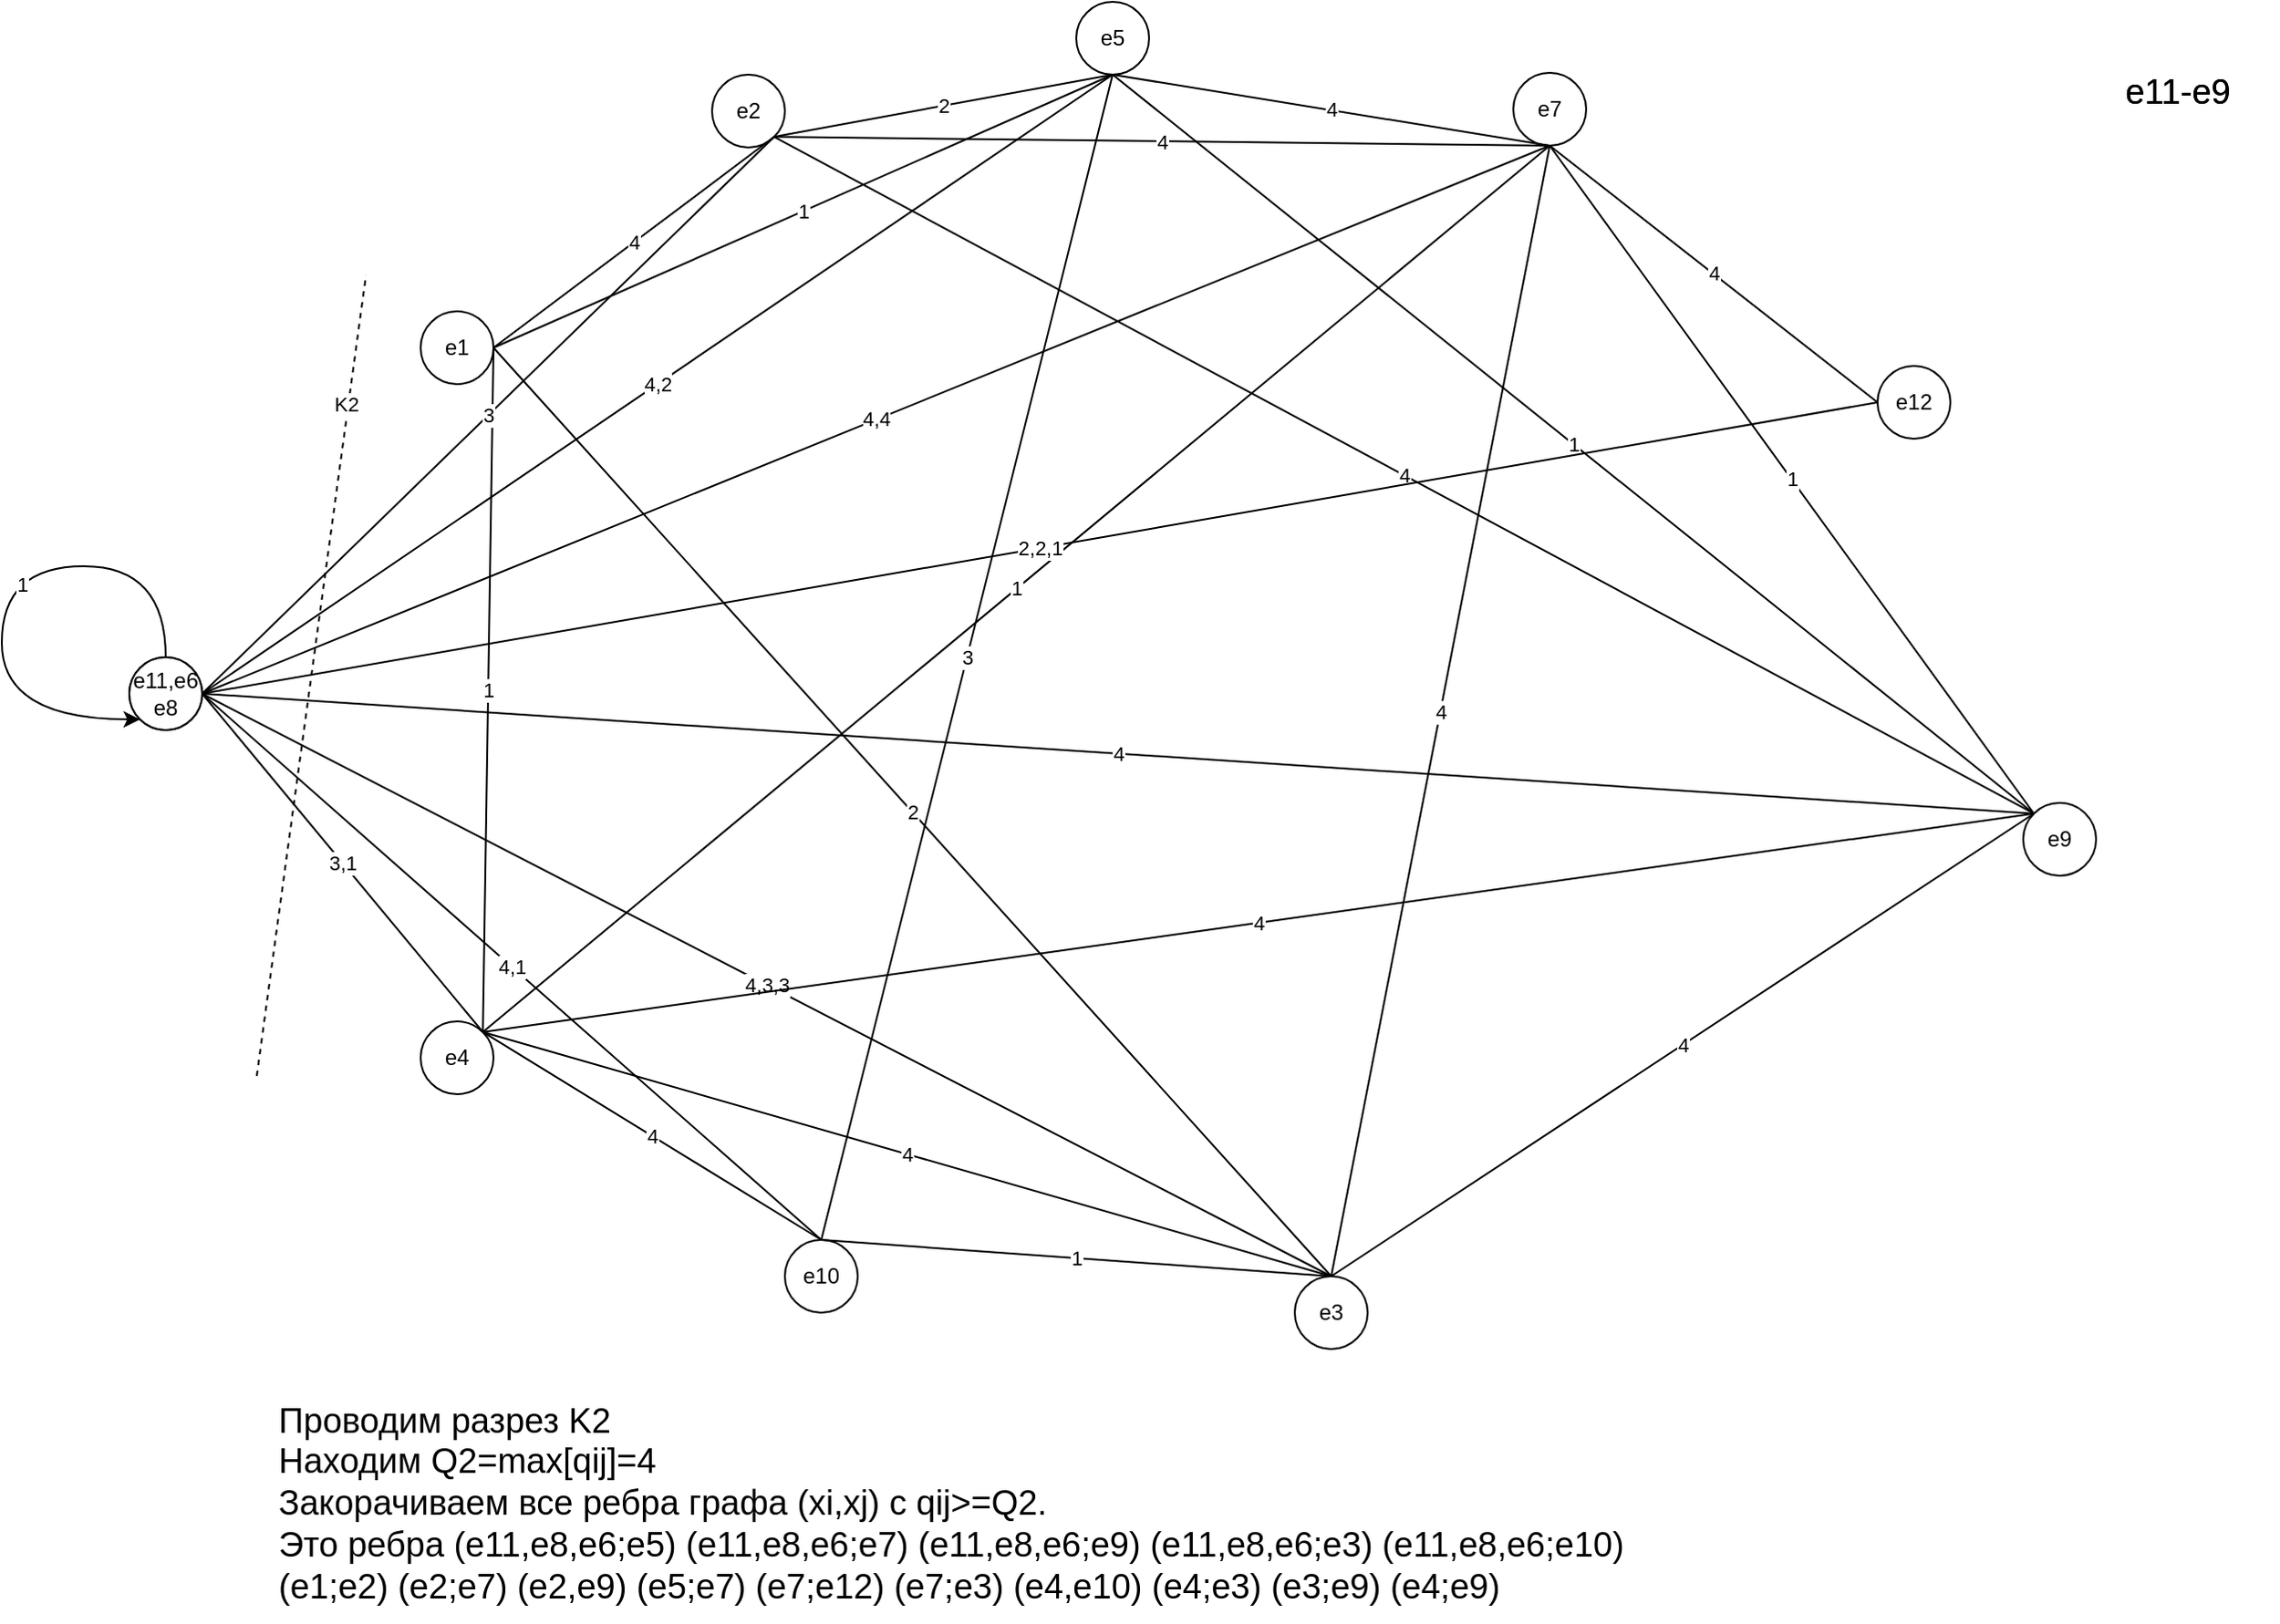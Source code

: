 <mxfile version="12.9.13" type="device"><diagram id="hIdZd6k8Fz3zNo_OCAzb" name="Page-1"><mxGraphModel dx="2311" dy="2045" grid="1" gridSize="10" guides="1" tooltips="1" connect="1" arrows="1" fold="1" page="1" pageScale="1" pageWidth="827" pageHeight="1169" math="0" shadow="0"><root><mxCell id="0"/><mxCell id="1" parent="0"/><mxCell id="G0EA4sJnajI5GC1MX2rp-93" value="e11-e9" style="text;html=1;strokeColor=none;fillColor=none;align=center;verticalAlign=middle;whiteSpace=wrap;rounded=0;fontSize=19;" parent="1" vertex="1"><mxGeometry x="870" y="-120" width="110" height="20" as="geometry"/></mxCell><mxCell id="G0EA4sJnajI5GC1MX2rp-106" value="Проводим разрез K2&lt;br&gt;Находим Q2=max[qij]=4&lt;br&gt;Закорачиваем все ребра графа (xi,xj) c qij&amp;gt;=Q2.&lt;br&gt;Это ребра (e11,e8,e6;e5) (e11,e8,e6;e7) (e11,e8,e6;e9) (e11,e8,e6;e3) (e11,e8,e6;e10) (e1;e2) (e2;e7) (e2,e9)&amp;nbsp;(e5;e7) (e7;e12) (e7;e3) (e4,e10) (e4;e3) (e3;e9) (e4;e9)" style="text;html=1;strokeColor=none;fillColor=none;align=left;verticalAlign=middle;whiteSpace=wrap;rounded=0;fontSize=19;" parent="1" vertex="1"><mxGeometry x="-120" y="600" width="760" height="130" as="geometry"/></mxCell><mxCell id="PZvRkFTENsw8Y8YrHKM1-1" value="e1" style="ellipse;whiteSpace=wrap;html=1;aspect=fixed;" vertex="1" parent="1"><mxGeometry x="-40" y="10" width="40" height="40" as="geometry"/></mxCell><mxCell id="PZvRkFTENsw8Y8YrHKM1-2" value="e2" style="ellipse;whiteSpace=wrap;html=1;aspect=fixed;" vertex="1" parent="1"><mxGeometry x="120" y="-120" width="40" height="40" as="geometry"/></mxCell><mxCell id="PZvRkFTENsw8Y8YrHKM1-3" value="e3" style="ellipse;whiteSpace=wrap;html=1;aspect=fixed;" vertex="1" parent="1"><mxGeometry x="440" y="540" width="40" height="40" as="geometry"/></mxCell><mxCell id="PZvRkFTENsw8Y8YrHKM1-4" value="e4" style="ellipse;whiteSpace=wrap;html=1;aspect=fixed;direction=north;rotation=0;" vertex="1" parent="1"><mxGeometry x="-40" y="400" width="40" height="40" as="geometry"/></mxCell><mxCell id="PZvRkFTENsw8Y8YrHKM1-5" value="e5" style="ellipse;whiteSpace=wrap;html=1;aspect=fixed;" vertex="1" parent="1"><mxGeometry x="320" y="-160" width="40" height="40" as="geometry"/></mxCell><mxCell id="PZvRkFTENsw8Y8YrHKM1-6" value="e6" style="ellipse;whiteSpace=wrap;html=1;aspect=fixed;direction=west;" vertex="1" parent="1"><mxGeometry x="-200" y="200" width="40" height="40" as="geometry"/></mxCell><mxCell id="PZvRkFTENsw8Y8YrHKM1-7" value="e7" style="ellipse;whiteSpace=wrap;html=1;aspect=fixed;" vertex="1" parent="1"><mxGeometry x="560" y="-121" width="40" height="40" as="geometry"/></mxCell><mxCell id="PZvRkFTENsw8Y8YrHKM1-8" value="e9" style="ellipse;whiteSpace=wrap;html=1;aspect=fixed;" vertex="1" parent="1"><mxGeometry x="840" y="280" width="40" height="40" as="geometry"/></mxCell><mxCell id="PZvRkFTENsw8Y8YrHKM1-10" value="e10" style="ellipse;whiteSpace=wrap;html=1;aspect=fixed;" vertex="1" parent="1"><mxGeometry x="160" y="520" width="40" height="40" as="geometry"/></mxCell><mxCell id="PZvRkFTENsw8Y8YrHKM1-11" value="e11,e6&lt;br&gt;e8" style="ellipse;whiteSpace=wrap;html=1;aspect=fixed;direction=south;" vertex="1" parent="1"><mxGeometry x="-200" y="200" width="40" height="40" as="geometry"/></mxCell><mxCell id="PZvRkFTENsw8Y8YrHKM1-12" value="e12" style="ellipse;whiteSpace=wrap;html=1;aspect=fixed;" vertex="1" parent="1"><mxGeometry x="760" y="40" width="40" height="40" as="geometry"/></mxCell><mxCell id="PZvRkFTENsw8Y8YrHKM1-13" value="4" style="endArrow=none;html=1;exitX=1;exitY=0.5;exitDx=0;exitDy=0;entryX=1;entryY=1;entryDx=0;entryDy=0;" edge="1" parent="1" source="PZvRkFTENsw8Y8YrHKM1-1" target="PZvRkFTENsw8Y8YrHKM1-2"><mxGeometry width="50" height="50" relative="1" as="geometry"><mxPoint x="450" y="300" as="sourcePoint"/><mxPoint x="500" y="250" as="targetPoint"/></mxGeometry></mxCell><mxCell id="PZvRkFTENsw8Y8YrHKM1-14" value="2" style="endArrow=none;html=1;shadow=0;exitX=1;exitY=0.5;exitDx=0;exitDy=0;entryX=0.5;entryY=0;entryDx=0;entryDy=0;" edge="1" parent="1" source="PZvRkFTENsw8Y8YrHKM1-1" target="PZvRkFTENsw8Y8YrHKM1-3"><mxGeometry width="50" height="50" relative="1" as="geometry"><mxPoint x="160" y="260" as="sourcePoint"/><mxPoint x="210" y="210" as="targetPoint"/></mxGeometry></mxCell><mxCell id="PZvRkFTENsw8Y8YrHKM1-15" value="1" style="endArrow=none;html=1;shadow=0;exitX=1;exitY=0.5;exitDx=0;exitDy=0;entryX=1;entryY=1;entryDx=0;entryDy=0;" edge="1" parent="1" source="PZvRkFTENsw8Y8YrHKM1-1" target="PZvRkFTENsw8Y8YrHKM1-4"><mxGeometry width="50" height="50" relative="1" as="geometry"><mxPoint x="150" y="340" as="sourcePoint"/><mxPoint x="200" y="290" as="targetPoint"/></mxGeometry></mxCell><mxCell id="PZvRkFTENsw8Y8YrHKM1-16" value="1" style="endArrow=none;html=1;shadow=0;exitX=1;exitY=0.5;exitDx=0;exitDy=0;entryX=0.5;entryY=1;entryDx=0;entryDy=0;" edge="1" parent="1" source="PZvRkFTENsw8Y8YrHKM1-1" target="PZvRkFTENsw8Y8YrHKM1-5"><mxGeometry width="50" height="50" relative="1" as="geometry"><mxPoint x="450" y="300" as="sourcePoint"/><mxPoint x="500" y="250" as="targetPoint"/></mxGeometry></mxCell><mxCell id="PZvRkFTENsw8Y8YrHKM1-17" value="2" style="endArrow=none;html=1;shadow=0;exitX=1;exitY=1;exitDx=0;exitDy=0;entryX=0.5;entryY=1;entryDx=0;entryDy=0;" edge="1" parent="1" source="PZvRkFTENsw8Y8YrHKM1-2" target="PZvRkFTENsw8Y8YrHKM1-5"><mxGeometry width="50" height="50" relative="1" as="geometry"><mxPoint x="460" y="310" as="sourcePoint"/><mxPoint x="510" y="260" as="targetPoint"/></mxGeometry></mxCell><mxCell id="PZvRkFTENsw8Y8YrHKM1-18" value="4" style="endArrow=none;html=1;shadow=0;exitX=1;exitY=1;exitDx=0;exitDy=0;entryX=0.5;entryY=1;entryDx=0;entryDy=0;" edge="1" parent="1" source="PZvRkFTENsw8Y8YrHKM1-2" target="PZvRkFTENsw8Y8YrHKM1-7"><mxGeometry width="50" height="50" relative="1" as="geometry"><mxPoint x="470" y="320" as="sourcePoint"/><mxPoint x="520" y="270" as="targetPoint"/></mxGeometry></mxCell><mxCell id="PZvRkFTENsw8Y8YrHKM1-19" value="4" style="endArrow=none;html=1;shadow=0;exitX=1;exitY=1;exitDx=0;exitDy=0;entryX=0;entryY=0;entryDx=0;entryDy=0;" edge="1" parent="1" source="PZvRkFTENsw8Y8YrHKM1-2" target="PZvRkFTENsw8Y8YrHKM1-8"><mxGeometry width="50" height="50" relative="1" as="geometry"><mxPoint x="480" y="330" as="sourcePoint"/><mxPoint x="530" y="280" as="targetPoint"/></mxGeometry></mxCell><mxCell id="PZvRkFTENsw8Y8YrHKM1-20" value="3" style="endArrow=none;html=1;shadow=0;exitX=1;exitY=1;exitDx=0;exitDy=0;entryX=0.5;entryY=0;entryDx=0;entryDy=0;" edge="1" parent="1" source="PZvRkFTENsw8Y8YrHKM1-2" target="PZvRkFTENsw8Y8YrHKM1-11"><mxGeometry width="50" height="50" relative="1" as="geometry"><mxPoint x="490" y="340" as="sourcePoint"/><mxPoint x="540" y="290" as="targetPoint"/></mxGeometry></mxCell><mxCell id="PZvRkFTENsw8Y8YrHKM1-21" value="4" style="endArrow=none;html=1;shadow=0;exitX=0.5;exitY=0;exitDx=0;exitDy=0;entryX=1;entryY=1;entryDx=0;entryDy=0;" edge="1" parent="1" source="PZvRkFTENsw8Y8YrHKM1-3" target="PZvRkFTENsw8Y8YrHKM1-4"><mxGeometry width="50" height="50" relative="1" as="geometry"><mxPoint x="500" y="350" as="sourcePoint"/><mxPoint x="550" y="300" as="targetPoint"/></mxGeometry></mxCell><mxCell id="PZvRkFTENsw8Y8YrHKM1-23" value="4" style="endArrow=none;html=1;shadow=0;exitX=0.5;exitY=0;exitDx=0;exitDy=0;entryX=0.5;entryY=1;entryDx=0;entryDy=0;" edge="1" parent="1" source="PZvRkFTENsw8Y8YrHKM1-3" target="PZvRkFTENsw8Y8YrHKM1-7"><mxGeometry width="50" height="50" relative="1" as="geometry"><mxPoint x="520" y="370" as="sourcePoint"/><mxPoint x="570" y="320" as="targetPoint"/></mxGeometry></mxCell><mxCell id="PZvRkFTENsw8Y8YrHKM1-25" value="4" style="endArrow=none;html=1;shadow=0;exitX=0.5;exitY=0;exitDx=0;exitDy=0;entryX=0;entryY=0;entryDx=0;entryDy=0;" edge="1" parent="1" source="PZvRkFTENsw8Y8YrHKM1-3" target="PZvRkFTENsw8Y8YrHKM1-8"><mxGeometry width="50" height="50" relative="1" as="geometry"><mxPoint x="540" y="390" as="sourcePoint"/><mxPoint x="590" y="340" as="targetPoint"/></mxGeometry></mxCell><mxCell id="PZvRkFTENsw8Y8YrHKM1-26" value="1" style="endArrow=none;html=1;shadow=0;exitX=0.5;exitY=0;exitDx=0;exitDy=0;entryX=0.5;entryY=0;entryDx=0;entryDy=0;" edge="1" parent="1" source="PZvRkFTENsw8Y8YrHKM1-3" target="PZvRkFTENsw8Y8YrHKM1-10"><mxGeometry width="50" height="50" relative="1" as="geometry"><mxPoint x="550" y="400" as="sourcePoint"/><mxPoint x="600" y="350" as="targetPoint"/></mxGeometry></mxCell><mxCell id="PZvRkFTENsw8Y8YrHKM1-27" value="4,3,3" style="endArrow=none;html=1;shadow=0;entryX=0.5;entryY=0;entryDx=0;entryDy=0;exitX=0.5;exitY=0;exitDx=0;exitDy=0;" edge="1" parent="1" source="PZvRkFTENsw8Y8YrHKM1-3" target="PZvRkFTENsw8Y8YrHKM1-11"><mxGeometry width="50" height="50" relative="1" as="geometry"><mxPoint x="490" y="220" as="sourcePoint"/><mxPoint x="610" y="360" as="targetPoint"/></mxGeometry></mxCell><mxCell id="PZvRkFTENsw8Y8YrHKM1-29" value="1" style="endArrow=none;html=1;shadow=0;exitX=1;exitY=1;exitDx=0;exitDy=0;entryX=0.5;entryY=1;entryDx=0;entryDy=0;" edge="1" parent="1" source="PZvRkFTENsw8Y8YrHKM1-4" target="PZvRkFTENsw8Y8YrHKM1-7"><mxGeometry width="50" height="50" relative="1" as="geometry"><mxPoint x="580" y="430" as="sourcePoint"/><mxPoint x="630" y="380" as="targetPoint"/></mxGeometry></mxCell><mxCell id="PZvRkFTENsw8Y8YrHKM1-30" value="4" style="endArrow=none;html=1;shadow=0;exitX=1;exitY=1;exitDx=0;exitDy=0;entryX=0.5;entryY=0;entryDx=0;entryDy=0;" edge="1" parent="1" source="PZvRkFTENsw8Y8YrHKM1-4" target="PZvRkFTENsw8Y8YrHKM1-10"><mxGeometry width="50" height="50" relative="1" as="geometry"><mxPoint x="590" y="440" as="sourcePoint"/><mxPoint x="640" y="390" as="targetPoint"/></mxGeometry></mxCell><mxCell id="PZvRkFTENsw8Y8YrHKM1-31" value="4" style="endArrow=none;html=1;shadow=0;exitX=1;exitY=1;exitDx=0;exitDy=0;entryX=0;entryY=0;entryDx=0;entryDy=0;" edge="1" parent="1" source="PZvRkFTENsw8Y8YrHKM1-4" target="PZvRkFTENsw8Y8YrHKM1-8"><mxGeometry width="50" height="50" relative="1" as="geometry"><mxPoint x="260" y="330" as="sourcePoint"/><mxPoint x="650" y="400" as="targetPoint"/></mxGeometry></mxCell><mxCell id="PZvRkFTENsw8Y8YrHKM1-32" value="3,1" style="endArrow=none;html=1;shadow=0;exitX=1;exitY=1;exitDx=0;exitDy=0;entryX=0.5;entryY=0;entryDx=0;entryDy=0;" edge="1" parent="1" source="PZvRkFTENsw8Y8YrHKM1-4" target="PZvRkFTENsw8Y8YrHKM1-11"><mxGeometry width="50" height="50" relative="1" as="geometry"><mxPoint x="610" y="460" as="sourcePoint"/><mxPoint x="660" y="410" as="targetPoint"/></mxGeometry></mxCell><mxCell id="PZvRkFTENsw8Y8YrHKM1-33" value="4,2" style="endArrow=none;html=1;shadow=0;exitX=0.5;exitY=1;exitDx=0;exitDy=0;entryX=0;entryY=0.5;entryDx=0;entryDy=0;" edge="1" parent="1" source="PZvRkFTENsw8Y8YrHKM1-5" target="PZvRkFTENsw8Y8YrHKM1-6"><mxGeometry width="50" height="50" relative="1" as="geometry"><mxPoint x="620" y="470" as="sourcePoint"/><mxPoint x="670" y="420" as="targetPoint"/></mxGeometry></mxCell><mxCell id="PZvRkFTENsw8Y8YrHKM1-34" value="4" style="endArrow=none;html=1;shadow=0;exitX=0.5;exitY=1;exitDx=0;exitDy=0;entryX=0.5;entryY=1;entryDx=0;entryDy=0;" edge="1" parent="1" source="PZvRkFTENsw8Y8YrHKM1-5" target="PZvRkFTENsw8Y8YrHKM1-7"><mxGeometry width="50" height="50" relative="1" as="geometry"><mxPoint x="630" y="480" as="sourcePoint"/><mxPoint x="680" y="430" as="targetPoint"/></mxGeometry></mxCell><mxCell id="PZvRkFTENsw8Y8YrHKM1-36" value="1" style="endArrow=none;html=1;shadow=0;exitX=0.5;exitY=1;exitDx=0;exitDy=0;entryX=0;entryY=0;entryDx=0;entryDy=0;" edge="1" parent="1" source="PZvRkFTENsw8Y8YrHKM1-5" target="PZvRkFTENsw8Y8YrHKM1-8"><mxGeometry width="50" height="50" relative="1" as="geometry"><mxPoint x="650" y="500" as="sourcePoint"/><mxPoint x="700" y="450" as="targetPoint"/></mxGeometry></mxCell><mxCell id="PZvRkFTENsw8Y8YrHKM1-37" value="3" style="endArrow=none;html=1;shadow=0;exitX=0.5;exitY=1;exitDx=0;exitDy=0;entryX=0.5;entryY=0;entryDx=0;entryDy=0;" edge="1" parent="1" source="PZvRkFTENsw8Y8YrHKM1-5" target="PZvRkFTENsw8Y8YrHKM1-10"><mxGeometry width="50" height="50" relative="1" as="geometry"><mxPoint x="660" y="510" as="sourcePoint"/><mxPoint x="710" y="460" as="targetPoint"/></mxGeometry></mxCell><mxCell id="PZvRkFTENsw8Y8YrHKM1-39" value="4" style="endArrow=none;html=1;shadow=0;exitX=0;exitY=0.5;exitDx=0;exitDy=0;entryX=0;entryY=0;entryDx=0;entryDy=0;" edge="1" parent="1" source="PZvRkFTENsw8Y8YrHKM1-6" target="PZvRkFTENsw8Y8YrHKM1-8"><mxGeometry width="50" height="50" relative="1" as="geometry"><mxPoint x="680" y="530" as="sourcePoint"/><mxPoint x="750" y="170" as="targetPoint"/></mxGeometry></mxCell><mxCell id="PZvRkFTENsw8Y8YrHKM1-44" value="1" style="endArrow=none;html=1;shadow=0;exitX=0.5;exitY=1;exitDx=0;exitDy=0;entryX=0;entryY=0;entryDx=0;entryDy=0;" edge="1" parent="1" source="PZvRkFTENsw8Y8YrHKM1-7" target="PZvRkFTENsw8Y8YrHKM1-8"><mxGeometry width="50" height="50" relative="1" as="geometry"><mxPoint x="730" y="580" as="sourcePoint"/><mxPoint x="510" y="170" as="targetPoint"/></mxGeometry></mxCell><mxCell id="PZvRkFTENsw8Y8YrHKM1-45" value="4,4" style="endArrow=none;html=1;shadow=0;exitX=0.5;exitY=0;exitDx=0;exitDy=0;entryX=0.5;entryY=1;entryDx=0;entryDy=0;" edge="1" parent="1" source="PZvRkFTENsw8Y8YrHKM1-11" target="PZvRkFTENsw8Y8YrHKM1-7"><mxGeometry width="50" height="50" relative="1" as="geometry"><mxPoint x="740" y="590" as="sourcePoint"/><mxPoint x="790" y="540" as="targetPoint"/></mxGeometry></mxCell><mxCell id="PZvRkFTENsw8Y8YrHKM1-46" value="4" style="endArrow=none;html=1;shadow=0;entryX=0.5;entryY=1;entryDx=0;entryDy=0;exitX=0;exitY=0.5;exitDx=0;exitDy=0;" edge="1" parent="1" source="PZvRkFTENsw8Y8YrHKM1-12" target="PZvRkFTENsw8Y8YrHKM1-7"><mxGeometry width="50" height="50" relative="1" as="geometry"><mxPoint x="730" y="-60" as="sourcePoint"/><mxPoint x="800" y="550" as="targetPoint"/></mxGeometry></mxCell><mxCell id="PZvRkFTENsw8Y8YrHKM1-49" value="4,1" style="endArrow=none;html=1;shadow=0;exitX=0.5;exitY=0;exitDx=0;exitDy=0;entryX=0.5;entryY=0;entryDx=0;entryDy=0;" edge="1" parent="1" source="PZvRkFTENsw8Y8YrHKM1-10" target="PZvRkFTENsw8Y8YrHKM1-11"><mxGeometry width="50" height="50" relative="1" as="geometry"><mxPoint x="780" y="630" as="sourcePoint"/><mxPoint x="830" y="580" as="targetPoint"/></mxGeometry></mxCell><mxCell id="PZvRkFTENsw8Y8YrHKM1-50" value="2,2,1" style="endArrow=none;html=1;shadow=0;entryX=0;entryY=0.5;entryDx=0;entryDy=0;exitX=0.5;exitY=0;exitDx=0;exitDy=0;" edge="1" parent="1" source="PZvRkFTENsw8Y8YrHKM1-11" target="PZvRkFTENsw8Y8YrHKM1-12"><mxGeometry width="50" height="50" relative="1" as="geometry"><mxPoint y="270" as="sourcePoint"/><mxPoint x="840" y="590" as="targetPoint"/></mxGeometry></mxCell><mxCell id="PZvRkFTENsw8Y8YrHKM1-52" value="e11-e9" style="text;html=1;strokeColor=none;fillColor=none;align=center;verticalAlign=middle;whiteSpace=wrap;rounded=0;fontSize=19;" vertex="1" parent="1"><mxGeometry x="870" y="-120" width="110" height="20" as="geometry"/></mxCell><mxCell id="PZvRkFTENsw8Y8YrHKM1-54" value="1" style="edgeStyle=orthogonalEdgeStyle;rounded=0;orthogonalLoop=1;jettySize=auto;html=1;entryX=1;entryY=1;entryDx=0;entryDy=0;curved=1;" edge="1" parent="1" source="PZvRkFTENsw8Y8YrHKM1-11" target="PZvRkFTENsw8Y8YrHKM1-11"><mxGeometry x="-0.133" y="10" relative="1" as="geometry"><Array as="points"><mxPoint x="-180" y="150"/><mxPoint x="-270" y="150"/><mxPoint x="-270" y="234"/></Array><mxPoint x="1" as="offset"/></mxGeometry></mxCell><mxCell id="PZvRkFTENsw8Y8YrHKM1-55" value="K2" style="endArrow=none;dashed=1;html=1;" edge="1" parent="1"><mxGeometry x="0.681" width="50" height="50" relative="1" as="geometry"><mxPoint x="-130" y="430" as="sourcePoint"/><mxPoint x="-70" y="-10" as="targetPoint"/><mxPoint x="-1" y="1" as="offset"/></mxGeometry></mxCell></root></mxGraphModel></diagram></mxfile>